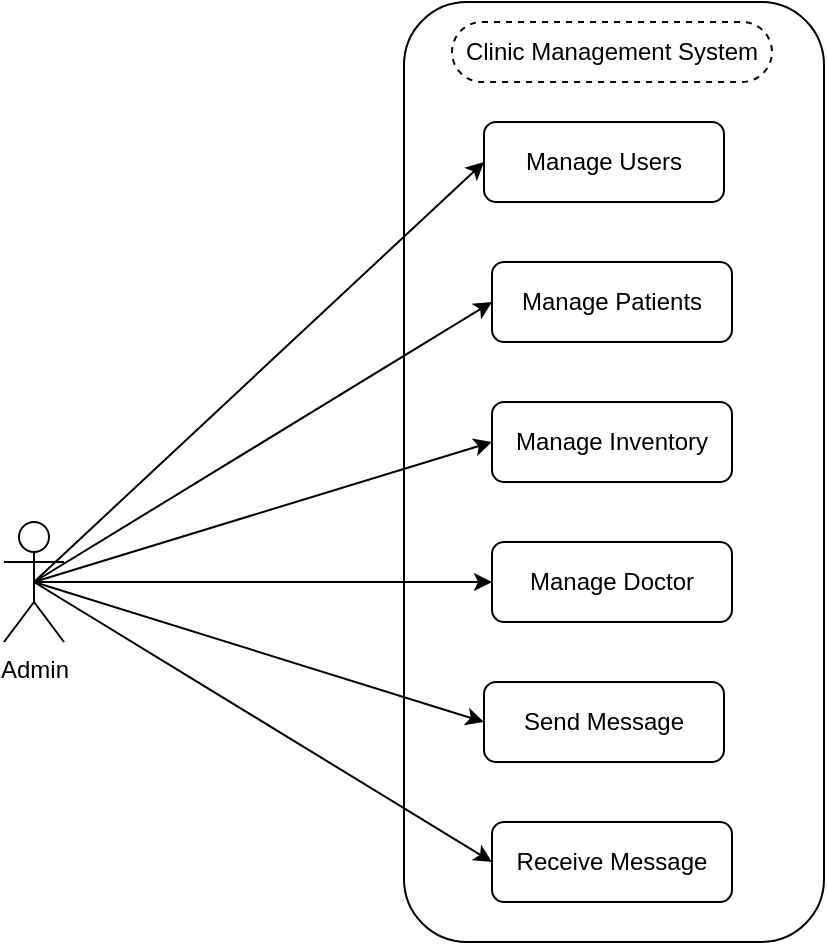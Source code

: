 <mxfile version="24.7.7">
  <diagram name="Page-1" id="SKHF6rdCnMtcOxrQsZqE">
    <mxGraphModel dx="794" dy="384" grid="1" gridSize="10" guides="1" tooltips="1" connect="1" arrows="1" fold="1" page="1" pageScale="1" pageWidth="850" pageHeight="1100" math="0" shadow="0">
      <root>
        <mxCell id="0" />
        <mxCell id="1" parent="0" />
        <mxCell id="Q-xwbj9so2HIfninM1eo-1" style="rounded=0;orthogonalLoop=1;jettySize=auto;html=1;exitX=0.5;exitY=0.5;exitDx=0;exitDy=0;exitPerimeter=0;entryX=0;entryY=0.5;entryDx=0;entryDy=0;labelBackgroundColor=none;fontColor=default;" edge="1" parent="1" source="Q-xwbj9so2HIfninM1eo-5" target="Q-xwbj9so2HIfninM1eo-7">
          <mxGeometry relative="1" as="geometry" />
        </mxCell>
        <mxCell id="Q-xwbj9so2HIfninM1eo-2" style="rounded=0;orthogonalLoop=1;jettySize=auto;html=1;exitX=0.5;exitY=0.5;exitDx=0;exitDy=0;exitPerimeter=0;entryX=0;entryY=0.5;entryDx=0;entryDy=0;labelBackgroundColor=none;fontColor=default;" edge="1" parent="1" source="Q-xwbj9so2HIfninM1eo-5" target="Q-xwbj9so2HIfninM1eo-8">
          <mxGeometry relative="1" as="geometry" />
        </mxCell>
        <mxCell id="Q-xwbj9so2HIfninM1eo-3" style="rounded=0;orthogonalLoop=1;jettySize=auto;html=1;exitX=0.5;exitY=0.5;exitDx=0;exitDy=0;exitPerimeter=0;entryX=0;entryY=0.5;entryDx=0;entryDy=0;labelBackgroundColor=none;fontColor=default;" edge="1" parent="1" source="Q-xwbj9so2HIfninM1eo-5" target="Q-xwbj9so2HIfninM1eo-9">
          <mxGeometry relative="1" as="geometry" />
        </mxCell>
        <mxCell id="Q-xwbj9so2HIfninM1eo-4" style="rounded=0;orthogonalLoop=1;jettySize=auto;html=1;exitX=0.5;exitY=0.5;exitDx=0;exitDy=0;exitPerimeter=0;entryX=0;entryY=0.5;entryDx=0;entryDy=0;labelBackgroundColor=none;fontColor=default;" edge="1" parent="1" source="Q-xwbj9so2HIfninM1eo-5" target="Q-xwbj9so2HIfninM1eo-10">
          <mxGeometry relative="1" as="geometry" />
        </mxCell>
        <mxCell id="Q-xwbj9so2HIfninM1eo-15" style="rounded=0;orthogonalLoop=1;jettySize=auto;html=1;exitX=0.5;exitY=0.5;exitDx=0;exitDy=0;exitPerimeter=0;entryX=0;entryY=0.5;entryDx=0;entryDy=0;labelBackgroundColor=none;fontColor=default;" edge="1" parent="1" source="Q-xwbj9so2HIfninM1eo-5" target="Q-xwbj9so2HIfninM1eo-13">
          <mxGeometry relative="1" as="geometry" />
        </mxCell>
        <mxCell id="Q-xwbj9so2HIfninM1eo-16" style="rounded=0;orthogonalLoop=1;jettySize=auto;html=1;exitX=0.5;exitY=0.5;exitDx=0;exitDy=0;exitPerimeter=0;entryX=0;entryY=0.5;entryDx=0;entryDy=0;labelBackgroundColor=none;fontColor=default;" edge="1" parent="1" source="Q-xwbj9so2HIfninM1eo-5" target="Q-xwbj9so2HIfninM1eo-14">
          <mxGeometry relative="1" as="geometry" />
        </mxCell>
        <mxCell id="Q-xwbj9so2HIfninM1eo-5" value="Admin" style="shape=umlActor;verticalLabelPosition=bottom;verticalAlign=top;html=1;outlineConnect=0;labelBackgroundColor=none;" vertex="1" parent="1">
          <mxGeometry x="60" y="310" width="30" height="60" as="geometry" />
        </mxCell>
        <mxCell id="Q-xwbj9so2HIfninM1eo-6" value="" style="rounded=1;whiteSpace=wrap;html=1;fillColor=none;labelBackgroundColor=none;" vertex="1" parent="1">
          <mxGeometry x="260" y="50" width="210" height="470" as="geometry" />
        </mxCell>
        <mxCell id="Q-xwbj9so2HIfninM1eo-7" value="Manage Users" style="rounded=1;whiteSpace=wrap;html=1;labelBackgroundColor=none;" vertex="1" parent="1">
          <mxGeometry x="300" y="110" width="120" height="40" as="geometry" />
        </mxCell>
        <mxCell id="Q-xwbj9so2HIfninM1eo-8" value="Manage Patients" style="rounded=1;whiteSpace=wrap;html=1;labelBackgroundColor=none;" vertex="1" parent="1">
          <mxGeometry x="304" y="180" width="120" height="40" as="geometry" />
        </mxCell>
        <mxCell id="Q-xwbj9so2HIfninM1eo-9" value="Manage Inventory" style="rounded=1;whiteSpace=wrap;html=1;labelBackgroundColor=none;" vertex="1" parent="1">
          <mxGeometry x="304" y="250" width="120" height="40" as="geometry" />
        </mxCell>
        <mxCell id="Q-xwbj9so2HIfninM1eo-10" value="Manage Doctor" style="rounded=1;whiteSpace=wrap;html=1;labelBackgroundColor=none;" vertex="1" parent="1">
          <mxGeometry x="304" y="320" width="120" height="40" as="geometry" />
        </mxCell>
        <mxCell id="Q-xwbj9so2HIfninM1eo-11" value="Clinic Management System" style="rounded=1;whiteSpace=wrap;html=1;dashed=1;arcSize=50;labelBackgroundColor=none;" vertex="1" parent="1">
          <mxGeometry x="284" y="60" width="160" height="30" as="geometry" />
        </mxCell>
        <mxCell id="Q-xwbj9so2HIfninM1eo-13" value="Send Message" style="rounded=1;whiteSpace=wrap;html=1;labelBackgroundColor=none;" vertex="1" parent="1">
          <mxGeometry x="300" y="390" width="120" height="40" as="geometry" />
        </mxCell>
        <mxCell id="Q-xwbj9so2HIfninM1eo-14" value="Receive Message" style="rounded=1;whiteSpace=wrap;html=1;labelBackgroundColor=none;" vertex="1" parent="1">
          <mxGeometry x="304" y="460" width="120" height="40" as="geometry" />
        </mxCell>
      </root>
    </mxGraphModel>
  </diagram>
</mxfile>
